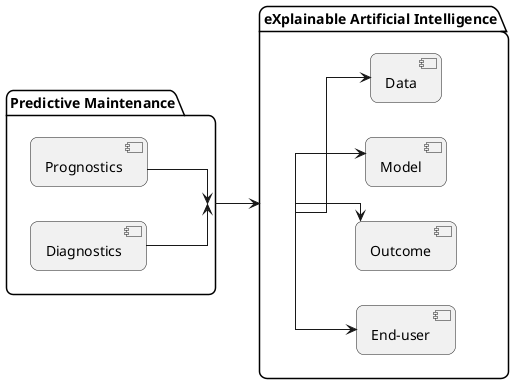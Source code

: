 @startuml "PdM_XAI_illustration"
' top to bottom direction
' left to right direction
' title "PdM and XAI illustration"
' header "PdM XAI illustration"
' !theme sketchy
' skinparam conditionStyle InsideDiamond
' skinparam conditionStyle inside
' skinparam conditionStyle diamond
skinparam ConditionEndStyle hline
skinparam monochrome true
skinparam shadowing false
skinparam roundcorner 15
skinparam linetype ortho

' skinparam Style strictuml
' skinparam Handwritten true

' !define LIGHTSTYLE
' !define DARKRED
' !include https://raw.githubusercontent.com/Drakemor/RedDress-PlantUML/master/style.puml

left to right direction
package "Predictive Maintenance" {
  ' [Anomaly detection] --> [Predictive Maintenance]
  [Prognostics] --> [Predictive Maintenance]
  [Diagnostics] --> [Predictive Maintenance]
}

package "eXplainable Artificial Intelligence" {
  [eXplainable Artificial Intelligence] --> [Data]
  [eXplainable Artificial Intelligence] --> [Model]
  [eXplainable Artificial Intelligence] --> [Outcome]
  [eXplainable Artificial Intelligence] --> [End-user]
}

[Predictive Maintenance] --> [eXplainable Artificial Intelligence]
@enduml